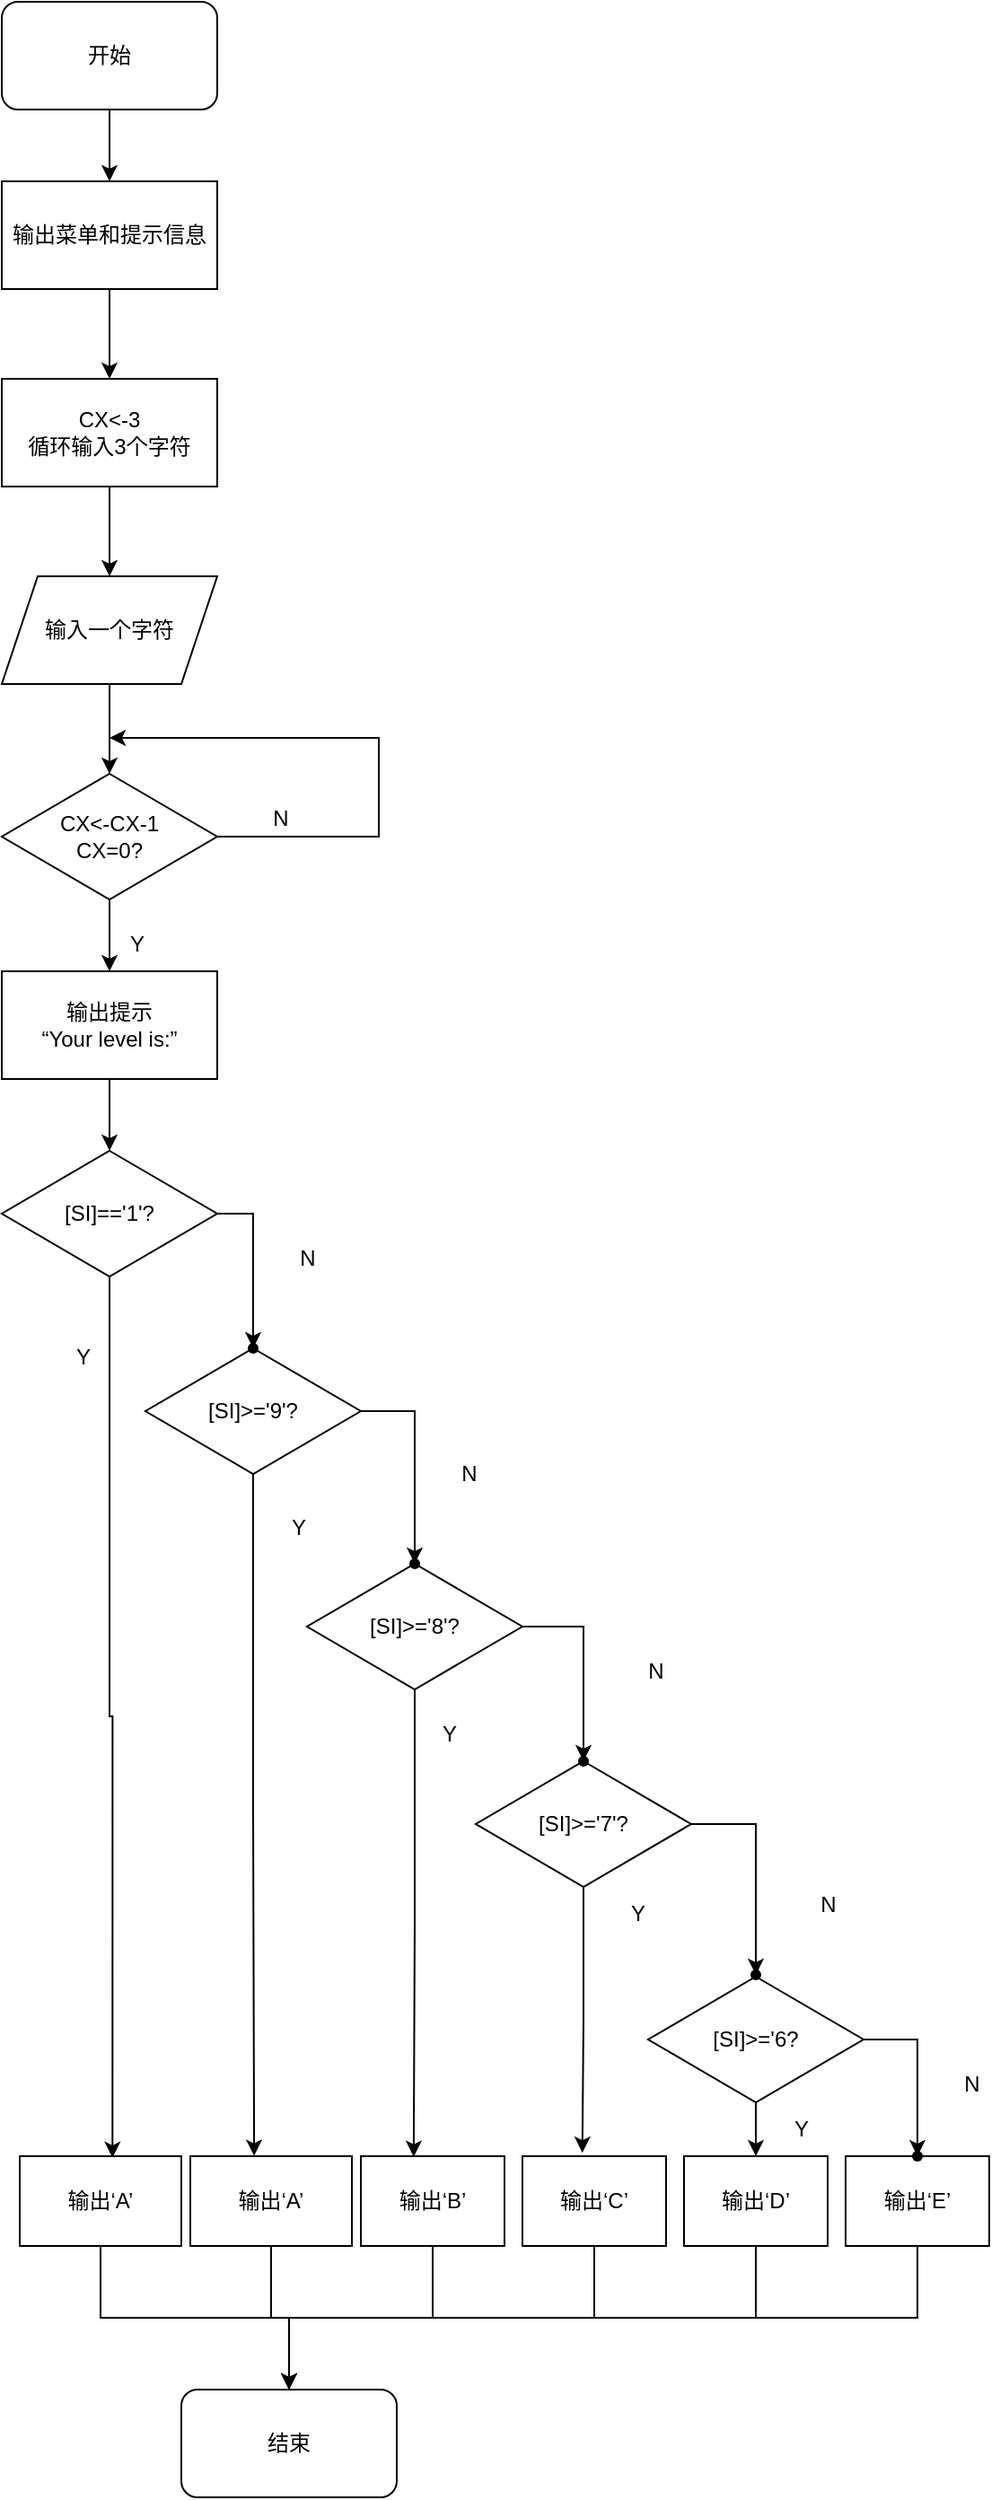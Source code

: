 <mxfile version="20.8.0" type="github"><diagram id="nGLy53GpkUMNKcWmtYG-" name="第 1 页"><mxGraphModel dx="1468" dy="738" grid="1" gridSize="10" guides="1" tooltips="1" connect="1" arrows="1" fold="1" page="1" pageScale="1" pageWidth="827" pageHeight="1169" math="0" shadow="0"><root><mxCell id="0"/><mxCell id="1" parent="0"/><mxCell id="4pE_Iy9kpO26U3dNX69J-3" value="" style="edgeStyle=orthogonalEdgeStyle;rounded=0;orthogonalLoop=1;jettySize=auto;html=1;" edge="1" parent="1" source="4pE_Iy9kpO26U3dNX69J-1" target="4pE_Iy9kpO26U3dNX69J-2"><mxGeometry relative="1" as="geometry"/></mxCell><mxCell id="4pE_Iy9kpO26U3dNX69J-1" value="开始" style="rounded=1;whiteSpace=wrap;html=1;" vertex="1" parent="1"><mxGeometry x="90" y="80" width="120" height="60" as="geometry"/></mxCell><mxCell id="4pE_Iy9kpO26U3dNX69J-15" value="" style="edgeStyle=orthogonalEdgeStyle;rounded=0;orthogonalLoop=1;jettySize=auto;html=1;" edge="1" parent="1" source="4pE_Iy9kpO26U3dNX69J-2" target="4pE_Iy9kpO26U3dNX69J-4"><mxGeometry relative="1" as="geometry"/></mxCell><mxCell id="4pE_Iy9kpO26U3dNX69J-2" value="输出菜单和提示信息" style="rounded=0;whiteSpace=wrap;html=1;" vertex="1" parent="1"><mxGeometry x="90" y="180" width="120" height="60" as="geometry"/></mxCell><mxCell id="4pE_Iy9kpO26U3dNX69J-16" value="" style="edgeStyle=orthogonalEdgeStyle;rounded=0;orthogonalLoop=1;jettySize=auto;html=1;" edge="1" parent="1" source="4pE_Iy9kpO26U3dNX69J-4" target="4pE_Iy9kpO26U3dNX69J-14"><mxGeometry relative="1" as="geometry"/></mxCell><mxCell id="4pE_Iy9kpO26U3dNX69J-4" value="CX&amp;lt;-3&lt;br&gt;循环输入3个字符" style="whiteSpace=wrap;html=1;rounded=0;" vertex="1" parent="1"><mxGeometry x="90" y="290" width="120" height="60" as="geometry"/></mxCell><mxCell id="4pE_Iy9kpO26U3dNX69J-9" value="" style="edgeStyle=orthogonalEdgeStyle;rounded=0;orthogonalLoop=1;jettySize=auto;html=1;" edge="1" parent="1" source="4pE_Iy9kpO26U3dNX69J-6" target="4pE_Iy9kpO26U3dNX69J-8"><mxGeometry relative="1" as="geometry"/></mxCell><mxCell id="4pE_Iy9kpO26U3dNX69J-6" value="CX&amp;lt;-CX-1&lt;br&gt;CX=0?" style="rhombus;whiteSpace=wrap;html=1;rounded=0;" vertex="1" parent="1"><mxGeometry x="90" y="510" width="120" height="70" as="geometry"/></mxCell><mxCell id="4pE_Iy9kpO26U3dNX69J-19" value="" style="edgeStyle=orthogonalEdgeStyle;rounded=0;orthogonalLoop=1;jettySize=auto;html=1;" edge="1" parent="1" source="4pE_Iy9kpO26U3dNX69J-8" target="4pE_Iy9kpO26U3dNX69J-18"><mxGeometry relative="1" as="geometry"/></mxCell><mxCell id="4pE_Iy9kpO26U3dNX69J-8" value="输出提示&lt;br&gt;“Your level is:”" style="whiteSpace=wrap;html=1;rounded=0;" vertex="1" parent="1"><mxGeometry x="90" y="620" width="120" height="60" as="geometry"/></mxCell><mxCell id="4pE_Iy9kpO26U3dNX69J-10" value="Y" style="text;html=1;align=center;verticalAlign=middle;resizable=0;points=[];autosize=1;strokeColor=none;fillColor=none;" vertex="1" parent="1"><mxGeometry x="150" y="590" width="30" height="30" as="geometry"/></mxCell><mxCell id="4pE_Iy9kpO26U3dNX69J-11" value="" style="endArrow=classic;html=1;rounded=0;exitX=1;exitY=0.5;exitDx=0;exitDy=0;" edge="1" parent="1" source="4pE_Iy9kpO26U3dNX69J-6"><mxGeometry width="50" height="50" relative="1" as="geometry"><mxPoint x="210" y="550" as="sourcePoint"/><mxPoint x="150" y="490" as="targetPoint"/><Array as="points"><mxPoint x="300" y="545"/><mxPoint x="300" y="490"/></Array></mxGeometry></mxCell><mxCell id="4pE_Iy9kpO26U3dNX69J-12" value="N" style="text;html=1;align=center;verticalAlign=middle;resizable=0;points=[];autosize=1;strokeColor=none;fillColor=none;" vertex="1" parent="1"><mxGeometry x="230" y="520" width="30" height="30" as="geometry"/></mxCell><mxCell id="4pE_Iy9kpO26U3dNX69J-17" value="" style="edgeStyle=orthogonalEdgeStyle;rounded=0;orthogonalLoop=1;jettySize=auto;html=1;" edge="1" parent="1" source="4pE_Iy9kpO26U3dNX69J-14" target="4pE_Iy9kpO26U3dNX69J-6"><mxGeometry relative="1" as="geometry"/></mxCell><mxCell id="4pE_Iy9kpO26U3dNX69J-14" value="输入一个字符" style="shape=parallelogram;perimeter=parallelogramPerimeter;whiteSpace=wrap;html=1;fixedSize=1;" vertex="1" parent="1"><mxGeometry x="90" y="400" width="120" height="60" as="geometry"/></mxCell><mxCell id="4pE_Iy9kpO26U3dNX69J-32" value="" style="edgeStyle=orthogonalEdgeStyle;rounded=0;orthogonalLoop=1;jettySize=auto;html=1;" edge="1" parent="1" source="4pE_Iy9kpO26U3dNX69J-18" target="4pE_Iy9kpO26U3dNX69J-31"><mxGeometry relative="1" as="geometry"/></mxCell><mxCell id="4pE_Iy9kpO26U3dNX69J-66" style="edgeStyle=orthogonalEdgeStyle;rounded=0;orthogonalLoop=1;jettySize=auto;html=1;entryX=0.574;entryY=0.018;entryDx=0;entryDy=0;entryPerimeter=0;" edge="1" parent="1" source="4pE_Iy9kpO26U3dNX69J-18" target="4pE_Iy9kpO26U3dNX69J-44"><mxGeometry relative="1" as="geometry"><mxPoint x="150" y="1235" as="targetPoint"/></mxGeometry></mxCell><mxCell id="4pE_Iy9kpO26U3dNX69J-18" value="[SI]=='1'?" style="rhombus;whiteSpace=wrap;html=1;rounded=0;" vertex="1" parent="1"><mxGeometry x="90" y="720" width="120" height="70" as="geometry"/></mxCell><mxCell id="4pE_Iy9kpO26U3dNX69J-35" value="" style="edgeStyle=orthogonalEdgeStyle;rounded=0;orthogonalLoop=1;jettySize=auto;html=1;" edge="1" parent="1" source="4pE_Iy9kpO26U3dNX69J-20" target="4pE_Iy9kpO26U3dNX69J-34"><mxGeometry relative="1" as="geometry"/></mxCell><mxCell id="4pE_Iy9kpO26U3dNX69J-67" style="edgeStyle=orthogonalEdgeStyle;rounded=0;orthogonalLoop=1;jettySize=auto;html=1;entryX=0.395;entryY=-0.004;entryDx=0;entryDy=0;entryPerimeter=0;" edge="1" parent="1" source="4pE_Iy9kpO26U3dNX69J-20" target="4pE_Iy9kpO26U3dNX69J-61"><mxGeometry relative="1" as="geometry"/></mxCell><mxCell id="4pE_Iy9kpO26U3dNX69J-20" value="[SI]&amp;gt;='9'?" style="rhombus;whiteSpace=wrap;html=1;rounded=0;" vertex="1" parent="1"><mxGeometry x="170" y="830" width="120" height="70" as="geometry"/></mxCell><mxCell id="4pE_Iy9kpO26U3dNX69J-39" value="" style="edgeStyle=orthogonalEdgeStyle;rounded=0;orthogonalLoop=1;jettySize=auto;html=1;" edge="1" parent="1" source="4pE_Iy9kpO26U3dNX69J-22" target="4pE_Iy9kpO26U3dNX69J-38"><mxGeometry relative="1" as="geometry"/></mxCell><mxCell id="4pE_Iy9kpO26U3dNX69J-68" style="edgeStyle=orthogonalEdgeStyle;rounded=0;orthogonalLoop=1;jettySize=auto;html=1;entryX=0.368;entryY=0.007;entryDx=0;entryDy=0;entryPerimeter=0;" edge="1" parent="1" source="4pE_Iy9kpO26U3dNX69J-22" target="4pE_Iy9kpO26U3dNX69J-52"><mxGeometry relative="1" as="geometry"/></mxCell><mxCell id="4pE_Iy9kpO26U3dNX69J-22" value="[SI]&amp;gt;='8'?" style="rhombus;whiteSpace=wrap;html=1;rounded=0;" vertex="1" parent="1"><mxGeometry x="260" y="950" width="120" height="70" as="geometry"/></mxCell><mxCell id="4pE_Iy9kpO26U3dNX69J-42" value="" style="edgeStyle=orthogonalEdgeStyle;rounded=0;orthogonalLoop=1;jettySize=auto;html=1;" edge="1" parent="1" source="4pE_Iy9kpO26U3dNX69J-24" target="4pE_Iy9kpO26U3dNX69J-41"><mxGeometry relative="1" as="geometry"/></mxCell><mxCell id="4pE_Iy9kpO26U3dNX69J-69" style="edgeStyle=orthogonalEdgeStyle;rounded=0;orthogonalLoop=1;jettySize=auto;html=1;entryX=0.417;entryY=-0.038;entryDx=0;entryDy=0;entryPerimeter=0;" edge="1" parent="1" source="4pE_Iy9kpO26U3dNX69J-24" target="4pE_Iy9kpO26U3dNX69J-56"><mxGeometry relative="1" as="geometry"/></mxCell><mxCell id="4pE_Iy9kpO26U3dNX69J-24" value="[SI]&amp;gt;='7'?" style="rhombus;whiteSpace=wrap;html=1;rounded=0;" vertex="1" parent="1"><mxGeometry x="354" y="1060" width="120" height="70" as="geometry"/></mxCell><mxCell id="4pE_Iy9kpO26U3dNX69J-70" value="" style="edgeStyle=orthogonalEdgeStyle;rounded=0;orthogonalLoop=1;jettySize=auto;html=1;" edge="1" parent="1" source="4pE_Iy9kpO26U3dNX69J-26" target="4pE_Iy9kpO26U3dNX69J-57"><mxGeometry relative="1" as="geometry"/></mxCell><mxCell id="4pE_Iy9kpO26U3dNX69J-75" value="" style="edgeStyle=orthogonalEdgeStyle;rounded=0;orthogonalLoop=1;jettySize=auto;html=1;" edge="1" parent="1" source="4pE_Iy9kpO26U3dNX69J-26" target="4pE_Iy9kpO26U3dNX69J-74"><mxGeometry relative="1" as="geometry"/></mxCell><mxCell id="4pE_Iy9kpO26U3dNX69J-26" value="[SI]&amp;gt;='6?" style="rhombus;whiteSpace=wrap;html=1;rounded=0;" vertex="1" parent="1"><mxGeometry x="450" y="1180" width="120" height="70" as="geometry"/></mxCell><mxCell id="4pE_Iy9kpO26U3dNX69J-31" value="" style="shape=waypoint;sketch=0;size=6;pointerEvents=1;points=[];fillColor=default;resizable=0;rotatable=0;perimeter=centerPerimeter;snapToPoint=1;rounded=0;" vertex="1" parent="1"><mxGeometry x="220" y="820" width="20" height="20" as="geometry"/></mxCell><mxCell id="4pE_Iy9kpO26U3dNX69J-34" value="" style="shape=waypoint;sketch=0;size=6;pointerEvents=1;points=[];fillColor=default;resizable=0;rotatable=0;perimeter=centerPerimeter;snapToPoint=1;rounded=0;" vertex="1" parent="1"><mxGeometry x="310" y="940" width="20" height="20" as="geometry"/></mxCell><mxCell id="4pE_Iy9kpO26U3dNX69J-36" value="N" style="text;html=1;align=center;verticalAlign=middle;resizable=0;points=[];autosize=1;strokeColor=none;fillColor=none;" vertex="1" parent="1"><mxGeometry x="245" y="765" width="30" height="30" as="geometry"/></mxCell><mxCell id="4pE_Iy9kpO26U3dNX69J-37" value="N" style="text;html=1;align=center;verticalAlign=middle;resizable=0;points=[];autosize=1;strokeColor=none;fillColor=none;" vertex="1" parent="1"><mxGeometry x="335" y="885" width="30" height="30" as="geometry"/></mxCell><mxCell id="4pE_Iy9kpO26U3dNX69J-38" value="" style="shape=waypoint;sketch=0;size=6;pointerEvents=1;points=[];fillColor=default;resizable=0;rotatable=0;perimeter=centerPerimeter;snapToPoint=1;rounded=0;" vertex="1" parent="1"><mxGeometry x="404" y="1050" width="20" height="20" as="geometry"/></mxCell><mxCell id="4pE_Iy9kpO26U3dNX69J-40" value="N" style="text;html=1;align=center;verticalAlign=middle;resizable=0;points=[];autosize=1;strokeColor=none;fillColor=none;" vertex="1" parent="1"><mxGeometry x="439" y="995" width="30" height="30" as="geometry"/></mxCell><mxCell id="4pE_Iy9kpO26U3dNX69J-41" value="" style="shape=waypoint;sketch=0;size=6;pointerEvents=1;points=[];fillColor=default;resizable=0;rotatable=0;perimeter=centerPerimeter;snapToPoint=1;rounded=0;" vertex="1" parent="1"><mxGeometry x="500" y="1169" width="20" height="20" as="geometry"/></mxCell><mxCell id="4pE_Iy9kpO26U3dNX69J-43" value="N" style="text;html=1;align=center;verticalAlign=middle;resizable=0;points=[];autosize=1;strokeColor=none;fillColor=none;" vertex="1" parent="1"><mxGeometry x="535" y="1125" width="30" height="30" as="geometry"/></mxCell><mxCell id="4pE_Iy9kpO26U3dNX69J-81" value="" style="edgeStyle=orthogonalEdgeStyle;rounded=0;orthogonalLoop=1;jettySize=auto;html=1;" edge="1" parent="1" source="4pE_Iy9kpO26U3dNX69J-44" target="4pE_Iy9kpO26U3dNX69J-49"><mxGeometry relative="1" as="geometry"/></mxCell><mxCell id="4pE_Iy9kpO26U3dNX69J-44" value="输出‘A’" style="whiteSpace=wrap;html=1;" vertex="1" parent="1"><mxGeometry x="100" y="1280" width="90" height="50" as="geometry"/></mxCell><mxCell id="4pE_Iy9kpO26U3dNX69J-49" value="结束" style="rounded=1;whiteSpace=wrap;html=1;" vertex="1" parent="1"><mxGeometry x="190" y="1410" width="120" height="60" as="geometry"/></mxCell><mxCell id="4pE_Iy9kpO26U3dNX69J-84" value="" style="edgeStyle=orthogonalEdgeStyle;rounded=0;orthogonalLoop=1;jettySize=auto;html=1;" edge="1" parent="1" source="4pE_Iy9kpO26U3dNX69J-52" target="4pE_Iy9kpO26U3dNX69J-49"><mxGeometry relative="1" as="geometry"/></mxCell><mxCell id="4pE_Iy9kpO26U3dNX69J-52" value="输出‘B’" style="whiteSpace=wrap;html=1;" vertex="1" parent="1"><mxGeometry x="290" y="1280" width="80" height="50" as="geometry"/></mxCell><mxCell id="4pE_Iy9kpO26U3dNX69J-56" value="输出‘C’" style="whiteSpace=wrap;html=1;" vertex="1" parent="1"><mxGeometry x="380" y="1280" width="80" height="50" as="geometry"/></mxCell><mxCell id="4pE_Iy9kpO26U3dNX69J-57" value="输出‘D’" style="whiteSpace=wrap;html=1;" vertex="1" parent="1"><mxGeometry x="470" y="1280" width="80" height="50" as="geometry"/></mxCell><mxCell id="4pE_Iy9kpO26U3dNX69J-59" value="输出‘E’" style="whiteSpace=wrap;html=1;" vertex="1" parent="1"><mxGeometry x="560" y="1280" width="80" height="50" as="geometry"/></mxCell><mxCell id="4pE_Iy9kpO26U3dNX69J-83" value="" style="edgeStyle=orthogonalEdgeStyle;rounded=0;orthogonalLoop=1;jettySize=auto;html=1;" edge="1" parent="1" source="4pE_Iy9kpO26U3dNX69J-61" target="4pE_Iy9kpO26U3dNX69J-49"><mxGeometry relative="1" as="geometry"/></mxCell><mxCell id="4pE_Iy9kpO26U3dNX69J-61" value="输出‘A’" style="whiteSpace=wrap;html=1;" vertex="1" parent="1"><mxGeometry x="195" y="1280" width="90" height="50" as="geometry"/></mxCell><mxCell id="4pE_Iy9kpO26U3dNX69J-74" value="" style="shape=waypoint;sketch=0;size=6;pointerEvents=1;points=[];fillColor=default;resizable=0;rotatable=0;perimeter=centerPerimeter;snapToPoint=1;rounded=0;" vertex="1" parent="1"><mxGeometry x="590" y="1270" width="20" height="20" as="geometry"/></mxCell><mxCell id="4pE_Iy9kpO26U3dNX69J-87" value="" style="endArrow=none;html=1;rounded=0;entryX=0.5;entryY=1;entryDx=0;entryDy=0;" edge="1" parent="1" target="4pE_Iy9kpO26U3dNX69J-59"><mxGeometry width="50" height="50" relative="1" as="geometry"><mxPoint x="330" y="1370" as="sourcePoint"/><mxPoint x="600" y="1370" as="targetPoint"/><Array as="points"><mxPoint x="600" y="1370"/></Array></mxGeometry></mxCell><mxCell id="4pE_Iy9kpO26U3dNX69J-88" value="" style="endArrow=none;html=1;rounded=0;exitX=0.5;exitY=1;exitDx=0;exitDy=0;" edge="1" parent="1" source="4pE_Iy9kpO26U3dNX69J-56"><mxGeometry width="50" height="50" relative="1" as="geometry"><mxPoint x="400" y="1440" as="sourcePoint"/><mxPoint x="420" y="1370" as="targetPoint"/></mxGeometry></mxCell><mxCell id="4pE_Iy9kpO26U3dNX69J-89" value="" style="endArrow=none;html=1;rounded=0;exitX=0.5;exitY=1;exitDx=0;exitDy=0;" edge="1" parent="1" source="4pE_Iy9kpO26U3dNX69J-57"><mxGeometry width="50" height="50" relative="1" as="geometry"><mxPoint x="469" y="1460" as="sourcePoint"/><mxPoint x="510" y="1370" as="targetPoint"/></mxGeometry></mxCell><mxCell id="4pE_Iy9kpO26U3dNX69J-90" value="Y" style="text;html=1;align=center;verticalAlign=middle;resizable=0;points=[];autosize=1;strokeColor=none;fillColor=none;" vertex="1" parent="1"><mxGeometry x="120" y="820" width="30" height="30" as="geometry"/></mxCell><mxCell id="4pE_Iy9kpO26U3dNX69J-91" value="Y" style="text;html=1;align=center;verticalAlign=middle;resizable=0;points=[];autosize=1;strokeColor=none;fillColor=none;" vertex="1" parent="1"><mxGeometry x="240" y="915" width="30" height="30" as="geometry"/></mxCell><mxCell id="4pE_Iy9kpO26U3dNX69J-92" value="Y" style="text;html=1;align=center;verticalAlign=middle;resizable=0;points=[];autosize=1;strokeColor=none;fillColor=none;" vertex="1" parent="1"><mxGeometry x="324" y="1030" width="30" height="30" as="geometry"/></mxCell><mxCell id="4pE_Iy9kpO26U3dNX69J-93" value="Y" style="text;html=1;align=center;verticalAlign=middle;resizable=0;points=[];autosize=1;strokeColor=none;fillColor=none;" vertex="1" parent="1"><mxGeometry x="429" y="1130" width="30" height="30" as="geometry"/></mxCell><mxCell id="4pE_Iy9kpO26U3dNX69J-94" value="Y" style="text;html=1;align=center;verticalAlign=middle;resizable=0;points=[];autosize=1;strokeColor=none;fillColor=none;" vertex="1" parent="1"><mxGeometry x="520" y="1250" width="30" height="30" as="geometry"/></mxCell><mxCell id="4pE_Iy9kpO26U3dNX69J-95" value="N" style="text;html=1;align=center;verticalAlign=middle;resizable=0;points=[];autosize=1;strokeColor=none;fillColor=none;" vertex="1" parent="1"><mxGeometry x="615" y="1225" width="30" height="30" as="geometry"/></mxCell></root></mxGraphModel></diagram></mxfile>